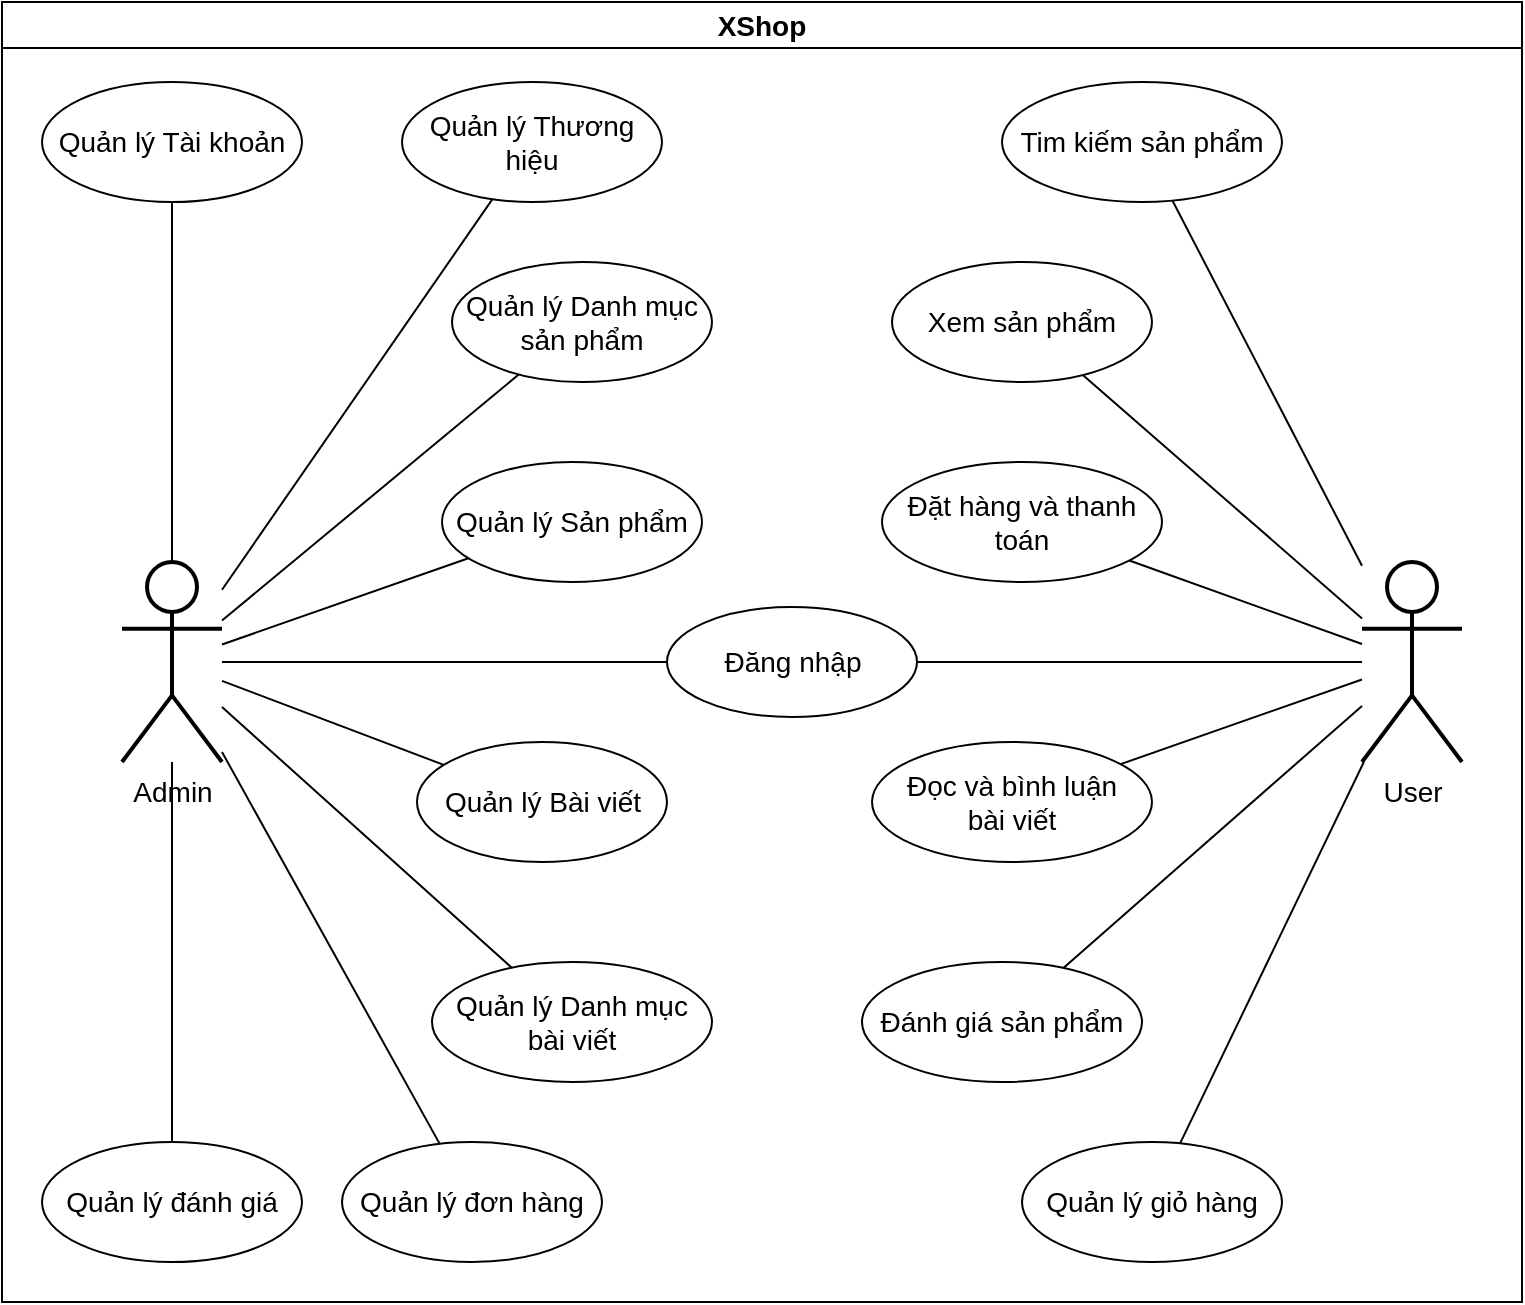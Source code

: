 <mxfile version="21.6.9" type="device" pages="10">
  <diagram name="Main Usecase" id="2YBvvXClWsGukQMizWep">
    <mxGraphModel dx="281" dy="569" grid="1" gridSize="10" guides="1" tooltips="1" connect="1" arrows="1" fold="1" page="1" pageScale="1" pageWidth="850" pageHeight="1100" math="0" shadow="0">
      <root>
        <mxCell id="0" />
        <mxCell id="1" parent="0" />
        <mxCell id="LKUg-CwAF9THXCwxpRiV-2" value="XShop" style="swimlane;whiteSpace=wrap;html=1;fontSize=14;" parent="1" vertex="1">
          <mxGeometry x="40" y="120" width="760" height="650" as="geometry" />
        </mxCell>
        <mxCell id="LKUg-CwAF9THXCwxpRiV-1" value="Admin" style="shape=umlActor;verticalLabelPosition=bottom;verticalAlign=top;html=1;outlineConnect=0;fillStyle=auto;strokeWidth=2;fontSize=14;" parent="LKUg-CwAF9THXCwxpRiV-2" vertex="1">
          <mxGeometry x="60" y="280" width="50" height="100" as="geometry" />
        </mxCell>
        <mxCell id="LKUg-CwAF9THXCwxpRiV-3" value="Quản lý Tài khoản" style="ellipse;whiteSpace=wrap;html=1;fontSize=14;" parent="LKUg-CwAF9THXCwxpRiV-2" vertex="1">
          <mxGeometry x="20" y="40" width="130" height="60" as="geometry" />
        </mxCell>
        <mxCell id="LKUg-CwAF9THXCwxpRiV-7" value="Quản lý Thương hiệu" style="ellipse;whiteSpace=wrap;html=1;fontSize=14;" parent="LKUg-CwAF9THXCwxpRiV-2" vertex="1">
          <mxGeometry x="200" y="40" width="130" height="60" as="geometry" />
        </mxCell>
        <mxCell id="LKUg-CwAF9THXCwxpRiV-8" value="Quản lý Danh mục sản phẩm" style="ellipse;whiteSpace=wrap;html=1;fontSize=14;" parent="LKUg-CwAF9THXCwxpRiV-2" vertex="1">
          <mxGeometry x="225" y="130" width="130" height="60" as="geometry" />
        </mxCell>
        <mxCell id="LKUg-CwAF9THXCwxpRiV-9" value="Quản lý Sản phẩm" style="ellipse;whiteSpace=wrap;html=1;fontSize=14;" parent="LKUg-CwAF9THXCwxpRiV-2" vertex="1">
          <mxGeometry x="220" y="230" width="130" height="60" as="geometry" />
        </mxCell>
        <mxCell id="LKUg-CwAF9THXCwxpRiV-11" value="Quản lý Bài viết" style="ellipse;whiteSpace=wrap;html=1;fontSize=14;" parent="LKUg-CwAF9THXCwxpRiV-2" vertex="1">
          <mxGeometry x="207.5" y="370" width="125" height="60" as="geometry" />
        </mxCell>
        <mxCell id="LKUg-CwAF9THXCwxpRiV-12" value="Quản lý Danh mục bài viết" style="ellipse;whiteSpace=wrap;html=1;fontSize=14;" parent="LKUg-CwAF9THXCwxpRiV-2" vertex="1">
          <mxGeometry x="215" y="480" width="140" height="60" as="geometry" />
        </mxCell>
        <mxCell id="LKUg-CwAF9THXCwxpRiV-13" value="Quản lý đơn hàng" style="ellipse;whiteSpace=wrap;html=1;fontSize=14;" parent="LKUg-CwAF9THXCwxpRiV-2" vertex="1">
          <mxGeometry x="170" y="570" width="130" height="60" as="geometry" />
        </mxCell>
        <mxCell id="LKUg-CwAF9THXCwxpRiV-14" value="Đăng nhập" style="ellipse;whiteSpace=wrap;html=1;fontSize=14;" parent="LKUg-CwAF9THXCwxpRiV-2" vertex="1">
          <mxGeometry x="332.5" y="302.5" width="125" height="55" as="geometry" />
        </mxCell>
        <mxCell id="LKUg-CwAF9THXCwxpRiV-15" value="Quản lý đánh giá" style="ellipse;whiteSpace=wrap;html=1;fontSize=14;" parent="LKUg-CwAF9THXCwxpRiV-2" vertex="1">
          <mxGeometry x="20" y="570" width="130" height="60" as="geometry" />
        </mxCell>
        <mxCell id="LKUg-CwAF9THXCwxpRiV-16" value="Tim kiếm sản phẩm" style="ellipse;whiteSpace=wrap;html=1;fontSize=14;" parent="LKUg-CwAF9THXCwxpRiV-2" vertex="1">
          <mxGeometry x="500" y="40" width="140" height="60" as="geometry" />
        </mxCell>
        <mxCell id="LKUg-CwAF9THXCwxpRiV-17" value="Xem sản phẩm" style="ellipse;whiteSpace=wrap;html=1;fontSize=14;" parent="LKUg-CwAF9THXCwxpRiV-2" vertex="1">
          <mxGeometry x="445" y="130" width="130" height="60" as="geometry" />
        </mxCell>
        <mxCell id="LKUg-CwAF9THXCwxpRiV-18" value="Quản lý giỏ hàng" style="ellipse;whiteSpace=wrap;html=1;fontSize=14;" parent="LKUg-CwAF9THXCwxpRiV-2" vertex="1">
          <mxGeometry x="510" y="570" width="130" height="60" as="geometry" />
        </mxCell>
        <mxCell id="LKUg-CwAF9THXCwxpRiV-19" value="Đặt hàng và thanh toán" style="ellipse;whiteSpace=wrap;html=1;fontSize=14;" parent="LKUg-CwAF9THXCwxpRiV-2" vertex="1">
          <mxGeometry x="440" y="230" width="140" height="60" as="geometry" />
        </mxCell>
        <mxCell id="LKUg-CwAF9THXCwxpRiV-20" value="Đọc và bình luận &lt;br&gt;bài viết" style="ellipse;whiteSpace=wrap;html=1;fontSize=14;" parent="LKUg-CwAF9THXCwxpRiV-2" vertex="1">
          <mxGeometry x="435" y="370" width="140" height="60" as="geometry" />
        </mxCell>
        <mxCell id="LKUg-CwAF9THXCwxpRiV-21" value="Đánh giá sản phẩm" style="ellipse;whiteSpace=wrap;html=1;fontSize=14;" parent="LKUg-CwAF9THXCwxpRiV-2" vertex="1">
          <mxGeometry x="430" y="480" width="140" height="60" as="geometry" />
        </mxCell>
        <mxCell id="LKUg-CwAF9THXCwxpRiV-22" value="User" style="shape=umlActor;verticalLabelPosition=bottom;verticalAlign=top;html=1;outlineConnect=0;fillStyle=auto;strokeWidth=2;fontSize=14;" parent="LKUg-CwAF9THXCwxpRiV-2" vertex="1">
          <mxGeometry x="680" y="280" width="50" height="100" as="geometry" />
        </mxCell>
        <mxCell id="LKUg-CwAF9THXCwxpRiV-23" value="" style="endArrow=none;html=1;rounded=0;" parent="LKUg-CwAF9THXCwxpRiV-2" source="LKUg-CwAF9THXCwxpRiV-1" target="LKUg-CwAF9THXCwxpRiV-9" edge="1">
          <mxGeometry width="50" height="50" relative="1" as="geometry">
            <mxPoint x="390" y="260" as="sourcePoint" />
            <mxPoint x="440" y="210" as="targetPoint" />
          </mxGeometry>
        </mxCell>
        <mxCell id="LKUg-CwAF9THXCwxpRiV-24" value="" style="endArrow=none;html=1;rounded=0;" parent="LKUg-CwAF9THXCwxpRiV-2" source="LKUg-CwAF9THXCwxpRiV-1" target="LKUg-CwAF9THXCwxpRiV-11" edge="1">
          <mxGeometry width="50" height="50" relative="1" as="geometry">
            <mxPoint x="390" y="260" as="sourcePoint" />
            <mxPoint x="440" y="210" as="targetPoint" />
          </mxGeometry>
        </mxCell>
        <mxCell id="LKUg-CwAF9THXCwxpRiV-25" value="" style="endArrow=none;html=1;rounded=0;" parent="LKUg-CwAF9THXCwxpRiV-2" source="LKUg-CwAF9THXCwxpRiV-1" target="LKUg-CwAF9THXCwxpRiV-3" edge="1">
          <mxGeometry width="50" height="50" relative="1" as="geometry">
            <mxPoint x="390" y="360" as="sourcePoint" />
            <mxPoint x="440" y="310" as="targetPoint" />
          </mxGeometry>
        </mxCell>
        <mxCell id="LKUg-CwAF9THXCwxpRiV-26" value="" style="endArrow=none;html=1;rounded=0;" parent="LKUg-CwAF9THXCwxpRiV-2" source="LKUg-CwAF9THXCwxpRiV-1" target="LKUg-CwAF9THXCwxpRiV-15" edge="1">
          <mxGeometry width="50" height="50" relative="1" as="geometry">
            <mxPoint x="390" y="360" as="sourcePoint" />
            <mxPoint x="440" y="310" as="targetPoint" />
          </mxGeometry>
        </mxCell>
        <mxCell id="LKUg-CwAF9THXCwxpRiV-27" value="" style="endArrow=none;html=1;rounded=0;" parent="LKUg-CwAF9THXCwxpRiV-2" source="LKUg-CwAF9THXCwxpRiV-1" target="LKUg-CwAF9THXCwxpRiV-7" edge="1">
          <mxGeometry width="50" height="50" relative="1" as="geometry">
            <mxPoint x="390" y="360" as="sourcePoint" />
            <mxPoint x="440" y="310" as="targetPoint" />
          </mxGeometry>
        </mxCell>
        <mxCell id="LKUg-CwAF9THXCwxpRiV-28" value="" style="endArrow=none;html=1;rounded=0;" parent="LKUg-CwAF9THXCwxpRiV-2" source="LKUg-CwAF9THXCwxpRiV-1" target="LKUg-CwAF9THXCwxpRiV-14" edge="1">
          <mxGeometry width="50" height="50" relative="1" as="geometry">
            <mxPoint x="390" y="360" as="sourcePoint" />
            <mxPoint x="440" y="310" as="targetPoint" />
          </mxGeometry>
        </mxCell>
        <mxCell id="LKUg-CwAF9THXCwxpRiV-29" value="" style="endArrow=none;html=1;rounded=0;" parent="LKUg-CwAF9THXCwxpRiV-2" source="LKUg-CwAF9THXCwxpRiV-1" target="LKUg-CwAF9THXCwxpRiV-12" edge="1">
          <mxGeometry width="50" height="50" relative="1" as="geometry">
            <mxPoint x="390" y="360" as="sourcePoint" />
            <mxPoint x="440" y="310" as="targetPoint" />
          </mxGeometry>
        </mxCell>
        <mxCell id="LKUg-CwAF9THXCwxpRiV-30" value="" style="endArrow=none;html=1;rounded=0;" parent="LKUg-CwAF9THXCwxpRiV-2" source="LKUg-CwAF9THXCwxpRiV-1" target="LKUg-CwAF9THXCwxpRiV-13" edge="1">
          <mxGeometry width="50" height="50" relative="1" as="geometry">
            <mxPoint x="390" y="460" as="sourcePoint" />
            <mxPoint x="440" y="410" as="targetPoint" />
          </mxGeometry>
        </mxCell>
        <mxCell id="LKUg-CwAF9THXCwxpRiV-31" value="" style="endArrow=none;html=1;rounded=0;" parent="LKUg-CwAF9THXCwxpRiV-2" source="LKUg-CwAF9THXCwxpRiV-1" target="LKUg-CwAF9THXCwxpRiV-8" edge="1">
          <mxGeometry width="50" height="50" relative="1" as="geometry">
            <mxPoint x="390" y="260" as="sourcePoint" />
            <mxPoint x="440" y="210" as="targetPoint" />
          </mxGeometry>
        </mxCell>
        <mxCell id="60SyrZOPl71NkkeP8Gow-1" value="" style="endArrow=none;html=1;rounded=0;" edge="1" parent="LKUg-CwAF9THXCwxpRiV-2" source="LKUg-CwAF9THXCwxpRiV-22" target="LKUg-CwAF9THXCwxpRiV-14">
          <mxGeometry width="50" height="50" relative="1" as="geometry">
            <mxPoint x="340" y="420" as="sourcePoint" />
            <mxPoint x="390" y="370" as="targetPoint" />
          </mxGeometry>
        </mxCell>
        <mxCell id="60SyrZOPl71NkkeP8Gow-2" value="" style="endArrow=none;html=1;rounded=0;" edge="1" parent="LKUg-CwAF9THXCwxpRiV-2" source="LKUg-CwAF9THXCwxpRiV-19" target="LKUg-CwAF9THXCwxpRiV-22">
          <mxGeometry width="50" height="50" relative="1" as="geometry">
            <mxPoint x="340" y="320" as="sourcePoint" />
            <mxPoint x="390" y="270" as="targetPoint" />
          </mxGeometry>
        </mxCell>
        <mxCell id="60SyrZOPl71NkkeP8Gow-3" value="" style="endArrow=none;html=1;rounded=0;" edge="1" parent="LKUg-CwAF9THXCwxpRiV-2" source="LKUg-CwAF9THXCwxpRiV-22" target="LKUg-CwAF9THXCwxpRiV-17">
          <mxGeometry width="50" height="50" relative="1" as="geometry">
            <mxPoint x="340" y="320" as="sourcePoint" />
            <mxPoint x="390" y="270" as="targetPoint" />
          </mxGeometry>
        </mxCell>
        <mxCell id="60SyrZOPl71NkkeP8Gow-4" value="" style="endArrow=none;html=1;rounded=0;" edge="1" parent="LKUg-CwAF9THXCwxpRiV-2" source="LKUg-CwAF9THXCwxpRiV-22" target="LKUg-CwAF9THXCwxpRiV-16">
          <mxGeometry width="50" height="50" relative="1" as="geometry">
            <mxPoint x="340" y="320" as="sourcePoint" />
            <mxPoint x="390" y="270" as="targetPoint" />
          </mxGeometry>
        </mxCell>
        <mxCell id="60SyrZOPl71NkkeP8Gow-5" value="" style="endArrow=none;html=1;rounded=0;" edge="1" parent="LKUg-CwAF9THXCwxpRiV-2" source="LKUg-CwAF9THXCwxpRiV-20" target="LKUg-CwAF9THXCwxpRiV-22">
          <mxGeometry width="50" height="50" relative="1" as="geometry">
            <mxPoint x="340" y="520" as="sourcePoint" />
            <mxPoint x="390" y="470" as="targetPoint" />
          </mxGeometry>
        </mxCell>
        <mxCell id="60SyrZOPl71NkkeP8Gow-6" value="" style="endArrow=none;html=1;rounded=0;" edge="1" parent="LKUg-CwAF9THXCwxpRiV-2" source="LKUg-CwAF9THXCwxpRiV-21" target="LKUg-CwAF9THXCwxpRiV-22">
          <mxGeometry width="50" height="50" relative="1" as="geometry">
            <mxPoint x="340" y="520" as="sourcePoint" />
            <mxPoint x="390" y="470" as="targetPoint" />
          </mxGeometry>
        </mxCell>
        <mxCell id="60SyrZOPl71NkkeP8Gow-7" value="" style="endArrow=none;html=1;rounded=0;" edge="1" parent="LKUg-CwAF9THXCwxpRiV-2" source="LKUg-CwAF9THXCwxpRiV-18" target="LKUg-CwAF9THXCwxpRiV-22">
          <mxGeometry width="50" height="50" relative="1" as="geometry">
            <mxPoint x="340" y="520" as="sourcePoint" />
            <mxPoint x="390" y="470" as="targetPoint" />
          </mxGeometry>
        </mxCell>
      </root>
    </mxGraphModel>
  </diagram>
  <diagram id="nEYmKblelderx2ReR26H" name="Management User Usecase">
    <mxGraphModel dx="281" dy="569" grid="1" gridSize="10" guides="1" tooltips="1" connect="1" arrows="1" fold="1" page="1" pageScale="1" pageWidth="827" pageHeight="1169" math="0" shadow="0">
      <root>
        <mxCell id="0" />
        <mxCell id="1" parent="0" />
        <mxCell id="to99MQRoralFukLyt5T5-18" value="XShop" style="swimlane;whiteSpace=wrap;html=1;" parent="1" vertex="1">
          <mxGeometry x="40" y="360" width="720" height="350" as="geometry" />
        </mxCell>
        <mxCell id="to99MQRoralFukLyt5T5-8" value="Xem danh sách" style="ellipse;whiteSpace=wrap;html=1;fontSize=14;" parent="to99MQRoralFukLyt5T5-18" vertex="1">
          <mxGeometry x="290" y="270" width="112" height="50" as="geometry" />
        </mxCell>
        <mxCell id="to99MQRoralFukLyt5T5-1" value="Admin" style="shape=umlActor;verticalLabelPosition=bottom;verticalAlign=top;html=1;outlineConnect=0;fillStyle=auto;strokeWidth=2;fontSize=14;" parent="to99MQRoralFukLyt5T5-18" vertex="1">
          <mxGeometry x="60" y="50" width="50" height="100" as="geometry" />
        </mxCell>
        <mxCell id="to99MQRoralFukLyt5T5-15" value="Đăng nhập" style="ellipse;whiteSpace=wrap;html=1;fontSize=14;" parent="to99MQRoralFukLyt5T5-18" vertex="1">
          <mxGeometry x="60" y="250" width="130" height="60" as="geometry" />
        </mxCell>
        <mxCell id="L96FNPIfutUVI-1PbMkO-1" value="Quản lý Tài khoản" style="ellipse;whiteSpace=wrap;html=1;fontSize=14;" parent="to99MQRoralFukLyt5T5-18" vertex="1">
          <mxGeometry x="281" y="160" width="130" height="60" as="geometry" />
        </mxCell>
        <mxCell id="to99MQRoralFukLyt5T5-2" value="" style="endArrow=none;html=1;rounded=0;fontSize=14;" parent="to99MQRoralFukLyt5T5-18" source="L96FNPIfutUVI-1PbMkO-1" target="to99MQRoralFukLyt5T5-1" edge="1">
          <mxGeometry width="50" height="50" relative="1" as="geometry">
            <mxPoint x="432" y="220" as="sourcePoint" />
            <mxPoint x="482" y="170" as="targetPoint" />
          </mxGeometry>
        </mxCell>
        <mxCell id="to99MQRoralFukLyt5T5-9" value="Extends" style="endArrow=block;endSize=6;endFill=1;html=1;rounded=0;dashed=1;fontSize=14;" parent="to99MQRoralFukLyt5T5-18" source="to99MQRoralFukLyt5T5-8" target="L96FNPIfutUVI-1PbMkO-1" edge="1">
          <mxGeometry width="160" relative="1" as="geometry">
            <mxPoint x="372" y="190" as="sourcePoint" />
            <mxPoint x="532" y="190" as="targetPoint" />
          </mxGeometry>
        </mxCell>
        <mxCell id="to99MQRoralFukLyt5T5-17" value="Include" style="endArrow=block;endSize=6;endFill=1;html=1;rounded=0;dashed=1;fontSize=14;" parent="to99MQRoralFukLyt5T5-18" source="L96FNPIfutUVI-1PbMkO-1" target="to99MQRoralFukLyt5T5-15" edge="1">
          <mxGeometry width="160" relative="1" as="geometry">
            <mxPoint x="292" y="240" as="sourcePoint" />
            <mxPoint x="309" y="170" as="targetPoint" />
          </mxGeometry>
        </mxCell>
        <mxCell id="to99MQRoralFukLyt5T5-3" value="Thêm" style="ellipse;whiteSpace=wrap;html=1;fontSize=14;" parent="to99MQRoralFukLyt5T5-18" vertex="1">
          <mxGeometry x="301" y="50" width="90" height="50" as="geometry" />
        </mxCell>
        <mxCell id="to99MQRoralFukLyt5T5-11" value="Extends" style="endArrow=block;endFill=1;html=1;rounded=0;dashed=1;fontSize=14;" parent="to99MQRoralFukLyt5T5-18" source="to99MQRoralFukLyt5T5-3" target="L96FNPIfutUVI-1PbMkO-1" edge="1">
          <mxGeometry width="160" relative="1" as="geometry">
            <mxPoint x="372" y="190" as="sourcePoint" />
            <mxPoint x="532" y="190" as="targetPoint" />
          </mxGeometry>
        </mxCell>
        <mxCell id="to99MQRoralFukLyt5T5-4" value="Sửa" style="ellipse;whiteSpace=wrap;html=1;fontSize=14;" parent="to99MQRoralFukLyt5T5-18" vertex="1">
          <mxGeometry x="510" y="50" width="90" height="50" as="geometry" />
        </mxCell>
        <mxCell id="to99MQRoralFukLyt5T5-12" value="Extends" style="endArrow=block;endSize=6;endFill=1;html=1;rounded=0;dashed=1;fontSize=14;" parent="to99MQRoralFukLyt5T5-18" source="to99MQRoralFukLyt5T5-4" target="L96FNPIfutUVI-1PbMkO-1" edge="1">
          <mxGeometry width="160" relative="1" as="geometry">
            <mxPoint x="372" y="190" as="sourcePoint" />
            <mxPoint x="532" y="190" as="targetPoint" />
          </mxGeometry>
        </mxCell>
        <mxCell id="to99MQRoralFukLyt5T5-5" value="Xóa" style="ellipse;whiteSpace=wrap;html=1;fontSize=14;" parent="to99MQRoralFukLyt5T5-18" vertex="1">
          <mxGeometry x="570" y="120" width="90" height="50" as="geometry" />
        </mxCell>
        <mxCell id="to99MQRoralFukLyt5T5-13" value="Extends" style="endArrow=block;endSize=6;endFill=1;html=1;rounded=0;dashed=1;fontSize=14;" parent="to99MQRoralFukLyt5T5-18" source="to99MQRoralFukLyt5T5-5" target="L96FNPIfutUVI-1PbMkO-1" edge="1">
          <mxGeometry width="160" relative="1" as="geometry">
            <mxPoint x="372" y="190" as="sourcePoint" />
            <mxPoint x="532" y="190" as="targetPoint" />
          </mxGeometry>
        </mxCell>
        <mxCell id="to99MQRoralFukLyt5T5-6" value="Tìm kiếm" style="ellipse;whiteSpace=wrap;html=1;fontSize=14;" parent="to99MQRoralFukLyt5T5-18" vertex="1">
          <mxGeometry x="570" y="200" width="90" height="50" as="geometry" />
        </mxCell>
        <mxCell id="to99MQRoralFukLyt5T5-14" value="Extends" style="endArrow=block;endSize=6;endFill=1;html=1;rounded=0;dashed=1;fontSize=14;" parent="to99MQRoralFukLyt5T5-18" source="to99MQRoralFukLyt5T5-6" target="L96FNPIfutUVI-1PbMkO-1" edge="1">
          <mxGeometry width="160" relative="1" as="geometry">
            <mxPoint x="372" y="190" as="sourcePoint" />
            <mxPoint x="532" y="190" as="targetPoint" />
          </mxGeometry>
        </mxCell>
        <mxCell id="to99MQRoralFukLyt5T5-7" value="Xem chi tiết" style="ellipse;whiteSpace=wrap;html=1;fontSize=14;" parent="to99MQRoralFukLyt5T5-18" vertex="1">
          <mxGeometry x="480" y="270" width="90" height="50" as="geometry" />
        </mxCell>
        <mxCell id="to99MQRoralFukLyt5T5-10" value="Extends" style="endArrow=block;endSize=6;endFill=1;html=1;rounded=0;dashed=1;fontSize=14;" parent="to99MQRoralFukLyt5T5-18" source="to99MQRoralFukLyt5T5-7" target="L96FNPIfutUVI-1PbMkO-1" edge="1">
          <mxGeometry width="160" relative="1" as="geometry">
            <mxPoint x="372" y="190" as="sourcePoint" />
            <mxPoint x="532" y="190" as="targetPoint" />
          </mxGeometry>
        </mxCell>
      </root>
    </mxGraphModel>
  </diagram>
  <diagram id="2ygqtZ6_wow51LM2rKPu" name="Management Brand Usecase">
    <mxGraphModel dx="281" dy="569" grid="1" gridSize="10" guides="1" tooltips="1" connect="1" arrows="1" fold="1" page="1" pageScale="1" pageWidth="827" pageHeight="1169" math="0" shadow="0">
      <root>
        <mxCell id="0" />
        <mxCell id="1" parent="0" />
        <mxCell id="WQ7qYgTp8YBPQG8cLtFG-1" value="XShop" style="swimlane;whiteSpace=wrap;html=1;" vertex="1" parent="1">
          <mxGeometry x="40" y="360" width="720" height="350" as="geometry" />
        </mxCell>
        <mxCell id="WQ7qYgTp8YBPQG8cLtFG-2" value="Xem danh sách" style="ellipse;whiteSpace=wrap;html=1;fontSize=14;" vertex="1" parent="WQ7qYgTp8YBPQG8cLtFG-1">
          <mxGeometry x="290" y="270" width="112" height="50" as="geometry" />
        </mxCell>
        <mxCell id="WQ7qYgTp8YBPQG8cLtFG-3" value="Admin" style="shape=umlActor;verticalLabelPosition=bottom;verticalAlign=top;html=1;outlineConnect=0;fillStyle=auto;strokeWidth=2;fontSize=14;" vertex="1" parent="WQ7qYgTp8YBPQG8cLtFG-1">
          <mxGeometry x="60" y="50" width="50" height="100" as="geometry" />
        </mxCell>
        <mxCell id="WQ7qYgTp8YBPQG8cLtFG-4" value="Đăng nhập" style="ellipse;whiteSpace=wrap;html=1;fontSize=14;" vertex="1" parent="WQ7qYgTp8YBPQG8cLtFG-1">
          <mxGeometry x="60" y="250" width="130" height="60" as="geometry" />
        </mxCell>
        <mxCell id="WQ7qYgTp8YBPQG8cLtFG-5" value="Quản lý Thương hiệu" style="ellipse;whiteSpace=wrap;html=1;fontSize=14;" vertex="1" parent="WQ7qYgTp8YBPQG8cLtFG-1">
          <mxGeometry x="281" y="160" width="130" height="60" as="geometry" />
        </mxCell>
        <mxCell id="WQ7qYgTp8YBPQG8cLtFG-6" value="" style="endArrow=none;html=1;rounded=0;fontSize=14;" edge="1" parent="WQ7qYgTp8YBPQG8cLtFG-1" source="WQ7qYgTp8YBPQG8cLtFG-5" target="WQ7qYgTp8YBPQG8cLtFG-3">
          <mxGeometry width="50" height="50" relative="1" as="geometry">
            <mxPoint x="432" y="220" as="sourcePoint" />
            <mxPoint x="482" y="170" as="targetPoint" />
          </mxGeometry>
        </mxCell>
        <mxCell id="WQ7qYgTp8YBPQG8cLtFG-7" value="Extends" style="endArrow=block;endSize=6;endFill=1;html=1;rounded=0;dashed=1;fontSize=14;" edge="1" parent="WQ7qYgTp8YBPQG8cLtFG-1" source="WQ7qYgTp8YBPQG8cLtFG-2" target="WQ7qYgTp8YBPQG8cLtFG-5">
          <mxGeometry width="160" relative="1" as="geometry">
            <mxPoint x="372" y="190" as="sourcePoint" />
            <mxPoint x="532" y="190" as="targetPoint" />
          </mxGeometry>
        </mxCell>
        <mxCell id="WQ7qYgTp8YBPQG8cLtFG-8" value="Include" style="endArrow=block;endSize=6;endFill=1;html=1;rounded=0;dashed=1;fontSize=14;" edge="1" parent="WQ7qYgTp8YBPQG8cLtFG-1" source="WQ7qYgTp8YBPQG8cLtFG-5" target="WQ7qYgTp8YBPQG8cLtFG-4">
          <mxGeometry width="160" relative="1" as="geometry">
            <mxPoint x="292" y="240" as="sourcePoint" />
            <mxPoint x="309" y="170" as="targetPoint" />
          </mxGeometry>
        </mxCell>
        <mxCell id="WQ7qYgTp8YBPQG8cLtFG-9" value="Thêm" style="ellipse;whiteSpace=wrap;html=1;fontSize=14;" vertex="1" parent="WQ7qYgTp8YBPQG8cLtFG-1">
          <mxGeometry x="301" y="50" width="90" height="50" as="geometry" />
        </mxCell>
        <mxCell id="WQ7qYgTp8YBPQG8cLtFG-10" value="Extends" style="endArrow=block;endFill=1;html=1;rounded=0;dashed=1;fontSize=14;" edge="1" parent="WQ7qYgTp8YBPQG8cLtFG-1" source="WQ7qYgTp8YBPQG8cLtFG-9" target="WQ7qYgTp8YBPQG8cLtFG-5">
          <mxGeometry width="160" relative="1" as="geometry">
            <mxPoint x="372" y="190" as="sourcePoint" />
            <mxPoint x="532" y="190" as="targetPoint" />
          </mxGeometry>
        </mxCell>
        <mxCell id="WQ7qYgTp8YBPQG8cLtFG-11" value="Sửa" style="ellipse;whiteSpace=wrap;html=1;fontSize=14;" vertex="1" parent="WQ7qYgTp8YBPQG8cLtFG-1">
          <mxGeometry x="510" y="50" width="90" height="50" as="geometry" />
        </mxCell>
        <mxCell id="WQ7qYgTp8YBPQG8cLtFG-12" value="Extends" style="endArrow=block;endSize=6;endFill=1;html=1;rounded=0;dashed=1;fontSize=14;" edge="1" parent="WQ7qYgTp8YBPQG8cLtFG-1" source="WQ7qYgTp8YBPQG8cLtFG-11" target="WQ7qYgTp8YBPQG8cLtFG-5">
          <mxGeometry width="160" relative="1" as="geometry">
            <mxPoint x="372" y="190" as="sourcePoint" />
            <mxPoint x="532" y="190" as="targetPoint" />
          </mxGeometry>
        </mxCell>
        <mxCell id="WQ7qYgTp8YBPQG8cLtFG-13" value="Xóa" style="ellipse;whiteSpace=wrap;html=1;fontSize=14;" vertex="1" parent="WQ7qYgTp8YBPQG8cLtFG-1">
          <mxGeometry x="570" y="120" width="90" height="50" as="geometry" />
        </mxCell>
        <mxCell id="WQ7qYgTp8YBPQG8cLtFG-14" value="Extends" style="endArrow=block;endSize=6;endFill=1;html=1;rounded=0;dashed=1;fontSize=14;" edge="1" parent="WQ7qYgTp8YBPQG8cLtFG-1" source="WQ7qYgTp8YBPQG8cLtFG-13" target="WQ7qYgTp8YBPQG8cLtFG-5">
          <mxGeometry width="160" relative="1" as="geometry">
            <mxPoint x="372" y="190" as="sourcePoint" />
            <mxPoint x="532" y="190" as="targetPoint" />
          </mxGeometry>
        </mxCell>
        <mxCell id="WQ7qYgTp8YBPQG8cLtFG-15" value="Tìm kiếm" style="ellipse;whiteSpace=wrap;html=1;fontSize=14;" vertex="1" parent="WQ7qYgTp8YBPQG8cLtFG-1">
          <mxGeometry x="570" y="200" width="90" height="50" as="geometry" />
        </mxCell>
        <mxCell id="WQ7qYgTp8YBPQG8cLtFG-16" value="Extends" style="endArrow=block;endSize=6;endFill=1;html=1;rounded=0;dashed=1;fontSize=14;" edge="1" parent="WQ7qYgTp8YBPQG8cLtFG-1" source="WQ7qYgTp8YBPQG8cLtFG-15" target="WQ7qYgTp8YBPQG8cLtFG-5">
          <mxGeometry width="160" relative="1" as="geometry">
            <mxPoint x="372" y="190" as="sourcePoint" />
            <mxPoint x="532" y="190" as="targetPoint" />
          </mxGeometry>
        </mxCell>
        <mxCell id="WQ7qYgTp8YBPQG8cLtFG-17" value="Xem chi tiết" style="ellipse;whiteSpace=wrap;html=1;fontSize=14;" vertex="1" parent="WQ7qYgTp8YBPQG8cLtFG-1">
          <mxGeometry x="480" y="270" width="90" height="50" as="geometry" />
        </mxCell>
        <mxCell id="WQ7qYgTp8YBPQG8cLtFG-18" value="Extends" style="endArrow=block;endSize=6;endFill=1;html=1;rounded=0;dashed=1;fontSize=14;" edge="1" parent="WQ7qYgTp8YBPQG8cLtFG-1" source="WQ7qYgTp8YBPQG8cLtFG-17" target="WQ7qYgTp8YBPQG8cLtFG-5">
          <mxGeometry width="160" relative="1" as="geometry">
            <mxPoint x="372" y="190" as="sourcePoint" />
            <mxPoint x="532" y="190" as="targetPoint" />
          </mxGeometry>
        </mxCell>
      </root>
    </mxGraphModel>
  </diagram>
  <diagram id="XV6AHEp1O63bNQvyggJf" name="Management Category ProductUsecase">
    <mxGraphModel dx="281" dy="569" grid="1" gridSize="10" guides="1" tooltips="1" connect="1" arrows="1" fold="1" page="1" pageScale="1" pageWidth="827" pageHeight="1169" math="0" shadow="0">
      <root>
        <mxCell id="0" />
        <mxCell id="1" parent="0" />
        <mxCell id="oWR2l-wEpyf3LvEhkAAf-1" value="XShop" style="swimlane;whiteSpace=wrap;html=1;" vertex="1" parent="1">
          <mxGeometry x="40" y="360" width="720" height="350" as="geometry" />
        </mxCell>
        <mxCell id="oWR2l-wEpyf3LvEhkAAf-2" value="Xem danh sách" style="ellipse;whiteSpace=wrap;html=1;fontSize=14;" vertex="1" parent="oWR2l-wEpyf3LvEhkAAf-1">
          <mxGeometry x="290" y="270" width="112" height="50" as="geometry" />
        </mxCell>
        <mxCell id="oWR2l-wEpyf3LvEhkAAf-3" value="Admin" style="shape=umlActor;verticalLabelPosition=bottom;verticalAlign=top;html=1;outlineConnect=0;fillStyle=auto;strokeWidth=2;fontSize=14;" vertex="1" parent="oWR2l-wEpyf3LvEhkAAf-1">
          <mxGeometry x="60" y="50" width="50" height="100" as="geometry" />
        </mxCell>
        <mxCell id="oWR2l-wEpyf3LvEhkAAf-4" value="Đăng nhập" style="ellipse;whiteSpace=wrap;html=1;fontSize=14;" vertex="1" parent="oWR2l-wEpyf3LvEhkAAf-1">
          <mxGeometry x="60" y="250" width="130" height="60" as="geometry" />
        </mxCell>
        <mxCell id="oWR2l-wEpyf3LvEhkAAf-5" value="Quản lý Danh mục sản phẩm" style="ellipse;whiteSpace=wrap;html=1;fontSize=14;" vertex="1" parent="oWR2l-wEpyf3LvEhkAAf-1">
          <mxGeometry x="281" y="160" width="130" height="60" as="geometry" />
        </mxCell>
        <mxCell id="oWR2l-wEpyf3LvEhkAAf-6" value="" style="endArrow=none;html=1;rounded=0;fontSize=14;" edge="1" parent="oWR2l-wEpyf3LvEhkAAf-1" source="oWR2l-wEpyf3LvEhkAAf-5" target="oWR2l-wEpyf3LvEhkAAf-3">
          <mxGeometry width="50" height="50" relative="1" as="geometry">
            <mxPoint x="432" y="220" as="sourcePoint" />
            <mxPoint x="482" y="170" as="targetPoint" />
          </mxGeometry>
        </mxCell>
        <mxCell id="oWR2l-wEpyf3LvEhkAAf-7" value="Extends" style="endArrow=block;endSize=6;endFill=1;html=1;rounded=0;dashed=1;fontSize=14;" edge="1" parent="oWR2l-wEpyf3LvEhkAAf-1" source="oWR2l-wEpyf3LvEhkAAf-2" target="oWR2l-wEpyf3LvEhkAAf-5">
          <mxGeometry width="160" relative="1" as="geometry">
            <mxPoint x="372" y="190" as="sourcePoint" />
            <mxPoint x="532" y="190" as="targetPoint" />
          </mxGeometry>
        </mxCell>
        <mxCell id="oWR2l-wEpyf3LvEhkAAf-8" value="Include" style="endArrow=block;endSize=6;endFill=1;html=1;rounded=0;dashed=1;fontSize=14;" edge="1" parent="oWR2l-wEpyf3LvEhkAAf-1" source="oWR2l-wEpyf3LvEhkAAf-5" target="oWR2l-wEpyf3LvEhkAAf-4">
          <mxGeometry width="160" relative="1" as="geometry">
            <mxPoint x="292" y="240" as="sourcePoint" />
            <mxPoint x="309" y="170" as="targetPoint" />
          </mxGeometry>
        </mxCell>
        <mxCell id="oWR2l-wEpyf3LvEhkAAf-9" value="Thêm" style="ellipse;whiteSpace=wrap;html=1;fontSize=14;" vertex="1" parent="oWR2l-wEpyf3LvEhkAAf-1">
          <mxGeometry x="301" y="50" width="90" height="50" as="geometry" />
        </mxCell>
        <mxCell id="oWR2l-wEpyf3LvEhkAAf-10" value="Extends" style="endArrow=block;endFill=1;html=1;rounded=0;dashed=1;fontSize=14;" edge="1" parent="oWR2l-wEpyf3LvEhkAAf-1" source="oWR2l-wEpyf3LvEhkAAf-9" target="oWR2l-wEpyf3LvEhkAAf-5">
          <mxGeometry width="160" relative="1" as="geometry">
            <mxPoint x="372" y="190" as="sourcePoint" />
            <mxPoint x="532" y="190" as="targetPoint" />
          </mxGeometry>
        </mxCell>
        <mxCell id="oWR2l-wEpyf3LvEhkAAf-11" value="Sửa" style="ellipse;whiteSpace=wrap;html=1;fontSize=14;" vertex="1" parent="oWR2l-wEpyf3LvEhkAAf-1">
          <mxGeometry x="510" y="50" width="90" height="50" as="geometry" />
        </mxCell>
        <mxCell id="oWR2l-wEpyf3LvEhkAAf-12" value="Extends" style="endArrow=block;endSize=6;endFill=1;html=1;rounded=0;dashed=1;fontSize=14;" edge="1" parent="oWR2l-wEpyf3LvEhkAAf-1" source="oWR2l-wEpyf3LvEhkAAf-11" target="oWR2l-wEpyf3LvEhkAAf-5">
          <mxGeometry width="160" relative="1" as="geometry">
            <mxPoint x="372" y="190" as="sourcePoint" />
            <mxPoint x="532" y="190" as="targetPoint" />
          </mxGeometry>
        </mxCell>
        <mxCell id="oWR2l-wEpyf3LvEhkAAf-13" value="Xóa" style="ellipse;whiteSpace=wrap;html=1;fontSize=14;" vertex="1" parent="oWR2l-wEpyf3LvEhkAAf-1">
          <mxGeometry x="570" y="120" width="90" height="50" as="geometry" />
        </mxCell>
        <mxCell id="oWR2l-wEpyf3LvEhkAAf-14" value="Extends" style="endArrow=block;endSize=6;endFill=1;html=1;rounded=0;dashed=1;fontSize=14;" edge="1" parent="oWR2l-wEpyf3LvEhkAAf-1" source="oWR2l-wEpyf3LvEhkAAf-13" target="oWR2l-wEpyf3LvEhkAAf-5">
          <mxGeometry width="160" relative="1" as="geometry">
            <mxPoint x="372" y="190" as="sourcePoint" />
            <mxPoint x="532" y="190" as="targetPoint" />
          </mxGeometry>
        </mxCell>
        <mxCell id="oWR2l-wEpyf3LvEhkAAf-15" value="Tìm kiếm" style="ellipse;whiteSpace=wrap;html=1;fontSize=14;" vertex="1" parent="oWR2l-wEpyf3LvEhkAAf-1">
          <mxGeometry x="570" y="200" width="90" height="50" as="geometry" />
        </mxCell>
        <mxCell id="oWR2l-wEpyf3LvEhkAAf-16" value="Extends" style="endArrow=block;endSize=6;endFill=1;html=1;rounded=0;dashed=1;fontSize=14;" edge="1" parent="oWR2l-wEpyf3LvEhkAAf-1" source="oWR2l-wEpyf3LvEhkAAf-15" target="oWR2l-wEpyf3LvEhkAAf-5">
          <mxGeometry width="160" relative="1" as="geometry">
            <mxPoint x="372" y="190" as="sourcePoint" />
            <mxPoint x="532" y="190" as="targetPoint" />
          </mxGeometry>
        </mxCell>
        <mxCell id="oWR2l-wEpyf3LvEhkAAf-17" value="Xem chi tiết" style="ellipse;whiteSpace=wrap;html=1;fontSize=14;" vertex="1" parent="oWR2l-wEpyf3LvEhkAAf-1">
          <mxGeometry x="480" y="270" width="90" height="50" as="geometry" />
        </mxCell>
        <mxCell id="oWR2l-wEpyf3LvEhkAAf-18" value="Extends" style="endArrow=block;endSize=6;endFill=1;html=1;rounded=0;dashed=1;fontSize=14;" edge="1" parent="oWR2l-wEpyf3LvEhkAAf-1" source="oWR2l-wEpyf3LvEhkAAf-17" target="oWR2l-wEpyf3LvEhkAAf-5">
          <mxGeometry width="160" relative="1" as="geometry">
            <mxPoint x="372" y="190" as="sourcePoint" />
            <mxPoint x="532" y="190" as="targetPoint" />
          </mxGeometry>
        </mxCell>
      </root>
    </mxGraphModel>
  </diagram>
  <diagram id="JInpkztGSTz2mqblCV1H" name="Management Product Usecase">
    <mxGraphModel dx="281" dy="569" grid="1" gridSize="10" guides="1" tooltips="1" connect="1" arrows="1" fold="1" page="1" pageScale="1" pageWidth="827" pageHeight="1169" math="0" shadow="0">
      <root>
        <mxCell id="0" />
        <mxCell id="1" parent="0" />
        <mxCell id="IG25ThfHcrgXMko2GyLX-1" value="XShop" style="swimlane;whiteSpace=wrap;html=1;" vertex="1" parent="1">
          <mxGeometry x="40" y="360" width="720" height="350" as="geometry" />
        </mxCell>
        <mxCell id="IG25ThfHcrgXMko2GyLX-2" value="Xem danh sách" style="ellipse;whiteSpace=wrap;html=1;fontSize=14;" vertex="1" parent="IG25ThfHcrgXMko2GyLX-1">
          <mxGeometry x="290" y="270" width="112" height="50" as="geometry" />
        </mxCell>
        <mxCell id="IG25ThfHcrgXMko2GyLX-3" value="Admin" style="shape=umlActor;verticalLabelPosition=bottom;verticalAlign=top;html=1;outlineConnect=0;fillStyle=auto;strokeWidth=2;fontSize=14;" vertex="1" parent="IG25ThfHcrgXMko2GyLX-1">
          <mxGeometry x="60" y="50" width="50" height="100" as="geometry" />
        </mxCell>
        <mxCell id="IG25ThfHcrgXMko2GyLX-4" value="Đăng nhập" style="ellipse;whiteSpace=wrap;html=1;fontSize=14;" vertex="1" parent="IG25ThfHcrgXMko2GyLX-1">
          <mxGeometry x="60" y="250" width="130" height="60" as="geometry" />
        </mxCell>
        <mxCell id="IG25ThfHcrgXMko2GyLX-5" value="Quản lý Sản phẩm" style="ellipse;whiteSpace=wrap;html=1;fontSize=14;" vertex="1" parent="IG25ThfHcrgXMko2GyLX-1">
          <mxGeometry x="281" y="160" width="130" height="60" as="geometry" />
        </mxCell>
        <mxCell id="IG25ThfHcrgXMko2GyLX-6" value="" style="endArrow=none;html=1;rounded=0;fontSize=14;" edge="1" parent="IG25ThfHcrgXMko2GyLX-1" source="IG25ThfHcrgXMko2GyLX-5" target="IG25ThfHcrgXMko2GyLX-3">
          <mxGeometry width="50" height="50" relative="1" as="geometry">
            <mxPoint x="432" y="220" as="sourcePoint" />
            <mxPoint x="482" y="170" as="targetPoint" />
          </mxGeometry>
        </mxCell>
        <mxCell id="IG25ThfHcrgXMko2GyLX-7" value="Extends" style="endArrow=block;endSize=6;endFill=1;html=1;rounded=0;dashed=1;fontSize=14;" edge="1" parent="IG25ThfHcrgXMko2GyLX-1" source="IG25ThfHcrgXMko2GyLX-2" target="IG25ThfHcrgXMko2GyLX-5">
          <mxGeometry width="160" relative="1" as="geometry">
            <mxPoint x="372" y="190" as="sourcePoint" />
            <mxPoint x="532" y="190" as="targetPoint" />
          </mxGeometry>
        </mxCell>
        <mxCell id="IG25ThfHcrgXMko2GyLX-8" value="Include" style="endArrow=block;endSize=6;endFill=1;html=1;rounded=0;dashed=1;fontSize=14;" edge="1" parent="IG25ThfHcrgXMko2GyLX-1" source="IG25ThfHcrgXMko2GyLX-5" target="IG25ThfHcrgXMko2GyLX-4">
          <mxGeometry width="160" relative="1" as="geometry">
            <mxPoint x="292" y="240" as="sourcePoint" />
            <mxPoint x="309" y="170" as="targetPoint" />
          </mxGeometry>
        </mxCell>
        <mxCell id="IG25ThfHcrgXMko2GyLX-9" value="Thêm" style="ellipse;whiteSpace=wrap;html=1;fontSize=14;" vertex="1" parent="IG25ThfHcrgXMko2GyLX-1">
          <mxGeometry x="301" y="50" width="90" height="50" as="geometry" />
        </mxCell>
        <mxCell id="IG25ThfHcrgXMko2GyLX-10" value="Extends" style="endArrow=block;endFill=1;html=1;rounded=0;dashed=1;fontSize=14;" edge="1" parent="IG25ThfHcrgXMko2GyLX-1" source="IG25ThfHcrgXMko2GyLX-9" target="IG25ThfHcrgXMko2GyLX-5">
          <mxGeometry width="160" relative="1" as="geometry">
            <mxPoint x="372" y="190" as="sourcePoint" />
            <mxPoint x="532" y="190" as="targetPoint" />
          </mxGeometry>
        </mxCell>
        <mxCell id="IG25ThfHcrgXMko2GyLX-11" value="Sửa" style="ellipse;whiteSpace=wrap;html=1;fontSize=14;" vertex="1" parent="IG25ThfHcrgXMko2GyLX-1">
          <mxGeometry x="510" y="50" width="90" height="50" as="geometry" />
        </mxCell>
        <mxCell id="IG25ThfHcrgXMko2GyLX-12" value="Extends" style="endArrow=block;endSize=6;endFill=1;html=1;rounded=0;dashed=1;fontSize=14;" edge="1" parent="IG25ThfHcrgXMko2GyLX-1" source="IG25ThfHcrgXMko2GyLX-11" target="IG25ThfHcrgXMko2GyLX-5">
          <mxGeometry width="160" relative="1" as="geometry">
            <mxPoint x="372" y="190" as="sourcePoint" />
            <mxPoint x="532" y="190" as="targetPoint" />
          </mxGeometry>
        </mxCell>
        <mxCell id="IG25ThfHcrgXMko2GyLX-13" value="Xóa" style="ellipse;whiteSpace=wrap;html=1;fontSize=14;" vertex="1" parent="IG25ThfHcrgXMko2GyLX-1">
          <mxGeometry x="570" y="120" width="90" height="50" as="geometry" />
        </mxCell>
        <mxCell id="IG25ThfHcrgXMko2GyLX-14" value="Extends" style="endArrow=block;endSize=6;endFill=1;html=1;rounded=0;dashed=1;fontSize=14;" edge="1" parent="IG25ThfHcrgXMko2GyLX-1" source="IG25ThfHcrgXMko2GyLX-13" target="IG25ThfHcrgXMko2GyLX-5">
          <mxGeometry width="160" relative="1" as="geometry">
            <mxPoint x="372" y="190" as="sourcePoint" />
            <mxPoint x="532" y="190" as="targetPoint" />
          </mxGeometry>
        </mxCell>
        <mxCell id="IG25ThfHcrgXMko2GyLX-15" value="Tìm kiếm" style="ellipse;whiteSpace=wrap;html=1;fontSize=14;" vertex="1" parent="IG25ThfHcrgXMko2GyLX-1">
          <mxGeometry x="570" y="200" width="90" height="50" as="geometry" />
        </mxCell>
        <mxCell id="IG25ThfHcrgXMko2GyLX-16" value="Extends" style="endArrow=block;endSize=6;endFill=1;html=1;rounded=0;dashed=1;fontSize=14;" edge="1" parent="IG25ThfHcrgXMko2GyLX-1" source="IG25ThfHcrgXMko2GyLX-15" target="IG25ThfHcrgXMko2GyLX-5">
          <mxGeometry width="160" relative="1" as="geometry">
            <mxPoint x="372" y="190" as="sourcePoint" />
            <mxPoint x="532" y="190" as="targetPoint" />
          </mxGeometry>
        </mxCell>
        <mxCell id="IG25ThfHcrgXMko2GyLX-17" value="Xem chi tiết" style="ellipse;whiteSpace=wrap;html=1;fontSize=14;" vertex="1" parent="IG25ThfHcrgXMko2GyLX-1">
          <mxGeometry x="480" y="270" width="90" height="50" as="geometry" />
        </mxCell>
        <mxCell id="IG25ThfHcrgXMko2GyLX-18" value="Extends" style="endArrow=block;endSize=6;endFill=1;html=1;rounded=0;dashed=1;fontSize=14;" edge="1" parent="IG25ThfHcrgXMko2GyLX-1" source="IG25ThfHcrgXMko2GyLX-17" target="IG25ThfHcrgXMko2GyLX-5">
          <mxGeometry width="160" relative="1" as="geometry">
            <mxPoint x="372" y="190" as="sourcePoint" />
            <mxPoint x="532" y="190" as="targetPoint" />
          </mxGeometry>
        </mxCell>
      </root>
    </mxGraphModel>
  </diagram>
  <diagram id="cZYCp9qjc4j3gb3FgR3C" name="Management Blog Category Usecase">
    <mxGraphModel dx="1050" dy="581" grid="1" gridSize="10" guides="1" tooltips="1" connect="1" arrows="1" fold="1" page="1" pageScale="1" pageWidth="827" pageHeight="1169" math="0" shadow="0">
      <root>
        <mxCell id="0" />
        <mxCell id="1" parent="0" />
        <mxCell id="N4oPB7TZI3ePgnfriasr-1" value="XShop" style="swimlane;whiteSpace=wrap;html=1;" vertex="1" parent="1">
          <mxGeometry x="40" y="360" width="720" height="350" as="geometry" />
        </mxCell>
        <mxCell id="N4oPB7TZI3ePgnfriasr-2" value="Xem danh sách" style="ellipse;whiteSpace=wrap;html=1;fontSize=14;" vertex="1" parent="N4oPB7TZI3ePgnfriasr-1">
          <mxGeometry x="290" y="270" width="112" height="50" as="geometry" />
        </mxCell>
        <mxCell id="N4oPB7TZI3ePgnfriasr-3" value="Admin" style="shape=umlActor;verticalLabelPosition=bottom;verticalAlign=top;html=1;outlineConnect=0;fillStyle=auto;strokeWidth=2;fontSize=14;" vertex="1" parent="N4oPB7TZI3ePgnfriasr-1">
          <mxGeometry x="60" y="50" width="50" height="100" as="geometry" />
        </mxCell>
        <mxCell id="N4oPB7TZI3ePgnfriasr-4" value="Đăng nhập" style="ellipse;whiteSpace=wrap;html=1;fontSize=14;" vertex="1" parent="N4oPB7TZI3ePgnfriasr-1">
          <mxGeometry x="60" y="250" width="130" height="60" as="geometry" />
        </mxCell>
        <mxCell id="N4oPB7TZI3ePgnfriasr-5" value="Quản lý Danh mục bài viết" style="ellipse;whiteSpace=wrap;html=1;fontSize=14;" vertex="1" parent="N4oPB7TZI3ePgnfriasr-1">
          <mxGeometry x="281" y="160" width="130" height="60" as="geometry" />
        </mxCell>
        <mxCell id="N4oPB7TZI3ePgnfriasr-6" value="" style="endArrow=none;html=1;rounded=0;fontSize=14;" edge="1" parent="N4oPB7TZI3ePgnfriasr-1" source="N4oPB7TZI3ePgnfriasr-5" target="N4oPB7TZI3ePgnfriasr-3">
          <mxGeometry width="50" height="50" relative="1" as="geometry">
            <mxPoint x="432" y="220" as="sourcePoint" />
            <mxPoint x="482" y="170" as="targetPoint" />
          </mxGeometry>
        </mxCell>
        <mxCell id="N4oPB7TZI3ePgnfriasr-7" value="Extends" style="endArrow=block;endSize=6;endFill=1;html=1;rounded=0;dashed=1;fontSize=14;" edge="1" parent="N4oPB7TZI3ePgnfriasr-1" source="N4oPB7TZI3ePgnfriasr-2" target="N4oPB7TZI3ePgnfriasr-5">
          <mxGeometry width="160" relative="1" as="geometry">
            <mxPoint x="372" y="190" as="sourcePoint" />
            <mxPoint x="532" y="190" as="targetPoint" />
          </mxGeometry>
        </mxCell>
        <mxCell id="N4oPB7TZI3ePgnfriasr-8" value="Include" style="endArrow=block;endSize=6;endFill=1;html=1;rounded=0;dashed=1;fontSize=14;" edge="1" parent="N4oPB7TZI3ePgnfriasr-1" source="N4oPB7TZI3ePgnfriasr-5" target="N4oPB7TZI3ePgnfriasr-4">
          <mxGeometry width="160" relative="1" as="geometry">
            <mxPoint x="292" y="240" as="sourcePoint" />
            <mxPoint x="309" y="170" as="targetPoint" />
          </mxGeometry>
        </mxCell>
        <mxCell id="N4oPB7TZI3ePgnfriasr-9" value="Thêm" style="ellipse;whiteSpace=wrap;html=1;fontSize=14;" vertex="1" parent="N4oPB7TZI3ePgnfriasr-1">
          <mxGeometry x="301" y="50" width="90" height="50" as="geometry" />
        </mxCell>
        <mxCell id="N4oPB7TZI3ePgnfriasr-10" value="Extends" style="endArrow=block;endFill=1;html=1;rounded=0;dashed=1;fontSize=14;" edge="1" parent="N4oPB7TZI3ePgnfriasr-1" source="N4oPB7TZI3ePgnfriasr-9" target="N4oPB7TZI3ePgnfriasr-5">
          <mxGeometry width="160" relative="1" as="geometry">
            <mxPoint x="372" y="190" as="sourcePoint" />
            <mxPoint x="532" y="190" as="targetPoint" />
          </mxGeometry>
        </mxCell>
        <mxCell id="N4oPB7TZI3ePgnfriasr-11" value="Sửa" style="ellipse;whiteSpace=wrap;html=1;fontSize=14;" vertex="1" parent="N4oPB7TZI3ePgnfriasr-1">
          <mxGeometry x="510" y="50" width="90" height="50" as="geometry" />
        </mxCell>
        <mxCell id="N4oPB7TZI3ePgnfriasr-12" value="Extends" style="endArrow=block;endSize=6;endFill=1;html=1;rounded=0;dashed=1;fontSize=14;" edge="1" parent="N4oPB7TZI3ePgnfriasr-1" source="N4oPB7TZI3ePgnfriasr-11" target="N4oPB7TZI3ePgnfriasr-5">
          <mxGeometry width="160" relative="1" as="geometry">
            <mxPoint x="372" y="190" as="sourcePoint" />
            <mxPoint x="532" y="190" as="targetPoint" />
          </mxGeometry>
        </mxCell>
        <mxCell id="N4oPB7TZI3ePgnfriasr-13" value="Xóa" style="ellipse;whiteSpace=wrap;html=1;fontSize=14;" vertex="1" parent="N4oPB7TZI3ePgnfriasr-1">
          <mxGeometry x="570" y="120" width="90" height="50" as="geometry" />
        </mxCell>
        <mxCell id="N4oPB7TZI3ePgnfriasr-14" value="Extends" style="endArrow=block;endSize=6;endFill=1;html=1;rounded=0;dashed=1;fontSize=14;" edge="1" parent="N4oPB7TZI3ePgnfriasr-1" source="N4oPB7TZI3ePgnfriasr-13" target="N4oPB7TZI3ePgnfriasr-5">
          <mxGeometry width="160" relative="1" as="geometry">
            <mxPoint x="372" y="190" as="sourcePoint" />
            <mxPoint x="532" y="190" as="targetPoint" />
          </mxGeometry>
        </mxCell>
        <mxCell id="N4oPB7TZI3ePgnfriasr-15" value="Tìm kiếm" style="ellipse;whiteSpace=wrap;html=1;fontSize=14;" vertex="1" parent="N4oPB7TZI3ePgnfriasr-1">
          <mxGeometry x="570" y="200" width="90" height="50" as="geometry" />
        </mxCell>
        <mxCell id="N4oPB7TZI3ePgnfriasr-16" value="Extends" style="endArrow=block;endSize=6;endFill=1;html=1;rounded=0;dashed=1;fontSize=14;" edge="1" parent="N4oPB7TZI3ePgnfriasr-1" source="N4oPB7TZI3ePgnfriasr-15" target="N4oPB7TZI3ePgnfriasr-5">
          <mxGeometry width="160" relative="1" as="geometry">
            <mxPoint x="372" y="190" as="sourcePoint" />
            <mxPoint x="532" y="190" as="targetPoint" />
          </mxGeometry>
        </mxCell>
        <mxCell id="N4oPB7TZI3ePgnfriasr-17" value="Xem chi tiết" style="ellipse;whiteSpace=wrap;html=1;fontSize=14;" vertex="1" parent="N4oPB7TZI3ePgnfriasr-1">
          <mxGeometry x="480" y="270" width="90" height="50" as="geometry" />
        </mxCell>
        <mxCell id="N4oPB7TZI3ePgnfriasr-18" value="Extends" style="endArrow=block;endSize=6;endFill=1;html=1;rounded=0;dashed=1;fontSize=14;" edge="1" parent="N4oPB7TZI3ePgnfriasr-1" source="N4oPB7TZI3ePgnfriasr-17" target="N4oPB7TZI3ePgnfriasr-5">
          <mxGeometry width="160" relative="1" as="geometry">
            <mxPoint x="372" y="190" as="sourcePoint" />
            <mxPoint x="532" y="190" as="targetPoint" />
          </mxGeometry>
        </mxCell>
      </root>
    </mxGraphModel>
  </diagram>
  <diagram id="N4sQxFSAdtX-kvTzDemx" name="Management Blog Usecase">
    <mxGraphModel dx="1050" dy="581" grid="1" gridSize="10" guides="1" tooltips="1" connect="1" arrows="1" fold="1" page="1" pageScale="1" pageWidth="827" pageHeight="1169" math="0" shadow="0">
      <root>
        <mxCell id="0" />
        <mxCell id="1" parent="0" />
        <mxCell id="PFVDpReOLAmNFsOgZtih-1" value="XShop" style="swimlane;whiteSpace=wrap;html=1;" vertex="1" parent="1">
          <mxGeometry x="40" y="360" width="720" height="350" as="geometry" />
        </mxCell>
        <mxCell id="PFVDpReOLAmNFsOgZtih-2" value="Xem danh sách" style="ellipse;whiteSpace=wrap;html=1;fontSize=14;" vertex="1" parent="PFVDpReOLAmNFsOgZtih-1">
          <mxGeometry x="290" y="270" width="112" height="50" as="geometry" />
        </mxCell>
        <mxCell id="PFVDpReOLAmNFsOgZtih-3" value="Admin" style="shape=umlActor;verticalLabelPosition=bottom;verticalAlign=top;html=1;outlineConnect=0;fillStyle=auto;strokeWidth=2;fontSize=14;" vertex="1" parent="PFVDpReOLAmNFsOgZtih-1">
          <mxGeometry x="60" y="50" width="50" height="100" as="geometry" />
        </mxCell>
        <mxCell id="PFVDpReOLAmNFsOgZtih-4" value="Đăng nhập" style="ellipse;whiteSpace=wrap;html=1;fontSize=14;" vertex="1" parent="PFVDpReOLAmNFsOgZtih-1">
          <mxGeometry x="60" y="250" width="130" height="60" as="geometry" />
        </mxCell>
        <mxCell id="PFVDpReOLAmNFsOgZtih-5" value="Quản lý Bài viết" style="ellipse;whiteSpace=wrap;html=1;fontSize=14;" vertex="1" parent="PFVDpReOLAmNFsOgZtih-1">
          <mxGeometry x="281" y="160" width="130" height="60" as="geometry" />
        </mxCell>
        <mxCell id="PFVDpReOLAmNFsOgZtih-6" value="" style="endArrow=none;html=1;rounded=0;fontSize=14;" edge="1" parent="PFVDpReOLAmNFsOgZtih-1" source="PFVDpReOLAmNFsOgZtih-5" target="PFVDpReOLAmNFsOgZtih-3">
          <mxGeometry width="50" height="50" relative="1" as="geometry">
            <mxPoint x="432" y="220" as="sourcePoint" />
            <mxPoint x="482" y="170" as="targetPoint" />
          </mxGeometry>
        </mxCell>
        <mxCell id="PFVDpReOLAmNFsOgZtih-7" value="Extends" style="endArrow=block;endSize=6;endFill=1;html=1;rounded=0;dashed=1;fontSize=14;" edge="1" parent="PFVDpReOLAmNFsOgZtih-1" source="PFVDpReOLAmNFsOgZtih-2" target="PFVDpReOLAmNFsOgZtih-5">
          <mxGeometry width="160" relative="1" as="geometry">
            <mxPoint x="372" y="190" as="sourcePoint" />
            <mxPoint x="532" y="190" as="targetPoint" />
          </mxGeometry>
        </mxCell>
        <mxCell id="PFVDpReOLAmNFsOgZtih-8" value="Include" style="endArrow=block;endSize=6;endFill=1;html=1;rounded=0;dashed=1;fontSize=14;" edge="1" parent="PFVDpReOLAmNFsOgZtih-1" source="PFVDpReOLAmNFsOgZtih-5" target="PFVDpReOLAmNFsOgZtih-4">
          <mxGeometry width="160" relative="1" as="geometry">
            <mxPoint x="292" y="240" as="sourcePoint" />
            <mxPoint x="309" y="170" as="targetPoint" />
          </mxGeometry>
        </mxCell>
        <mxCell id="PFVDpReOLAmNFsOgZtih-9" value="Thêm" style="ellipse;whiteSpace=wrap;html=1;fontSize=14;" vertex="1" parent="PFVDpReOLAmNFsOgZtih-1">
          <mxGeometry x="301" y="50" width="90" height="50" as="geometry" />
        </mxCell>
        <mxCell id="PFVDpReOLAmNFsOgZtih-10" value="Extends" style="endArrow=block;endFill=1;html=1;rounded=0;dashed=1;fontSize=14;" edge="1" parent="PFVDpReOLAmNFsOgZtih-1" source="PFVDpReOLAmNFsOgZtih-9" target="PFVDpReOLAmNFsOgZtih-5">
          <mxGeometry width="160" relative="1" as="geometry">
            <mxPoint x="372" y="190" as="sourcePoint" />
            <mxPoint x="532" y="190" as="targetPoint" />
          </mxGeometry>
        </mxCell>
        <mxCell id="PFVDpReOLAmNFsOgZtih-11" value="Sửa" style="ellipse;whiteSpace=wrap;html=1;fontSize=14;" vertex="1" parent="PFVDpReOLAmNFsOgZtih-1">
          <mxGeometry x="510" y="50" width="90" height="50" as="geometry" />
        </mxCell>
        <mxCell id="PFVDpReOLAmNFsOgZtih-12" value="Extends" style="endArrow=block;endSize=6;endFill=1;html=1;rounded=0;dashed=1;fontSize=14;" edge="1" parent="PFVDpReOLAmNFsOgZtih-1" source="PFVDpReOLAmNFsOgZtih-11" target="PFVDpReOLAmNFsOgZtih-5">
          <mxGeometry width="160" relative="1" as="geometry">
            <mxPoint x="372" y="190" as="sourcePoint" />
            <mxPoint x="532" y="190" as="targetPoint" />
          </mxGeometry>
        </mxCell>
        <mxCell id="PFVDpReOLAmNFsOgZtih-13" value="Xóa" style="ellipse;whiteSpace=wrap;html=1;fontSize=14;" vertex="1" parent="PFVDpReOLAmNFsOgZtih-1">
          <mxGeometry x="570" y="120" width="90" height="50" as="geometry" />
        </mxCell>
        <mxCell id="PFVDpReOLAmNFsOgZtih-14" value="Extends" style="endArrow=block;endSize=6;endFill=1;html=1;rounded=0;dashed=1;fontSize=14;" edge="1" parent="PFVDpReOLAmNFsOgZtih-1" source="PFVDpReOLAmNFsOgZtih-13" target="PFVDpReOLAmNFsOgZtih-5">
          <mxGeometry width="160" relative="1" as="geometry">
            <mxPoint x="372" y="190" as="sourcePoint" />
            <mxPoint x="532" y="190" as="targetPoint" />
          </mxGeometry>
        </mxCell>
        <mxCell id="PFVDpReOLAmNFsOgZtih-15" value="Tìm kiếm" style="ellipse;whiteSpace=wrap;html=1;fontSize=14;" vertex="1" parent="PFVDpReOLAmNFsOgZtih-1">
          <mxGeometry x="570" y="200" width="90" height="50" as="geometry" />
        </mxCell>
        <mxCell id="PFVDpReOLAmNFsOgZtih-16" value="Extends" style="endArrow=block;endSize=6;endFill=1;html=1;rounded=0;dashed=1;fontSize=14;" edge="1" parent="PFVDpReOLAmNFsOgZtih-1" source="PFVDpReOLAmNFsOgZtih-15" target="PFVDpReOLAmNFsOgZtih-5">
          <mxGeometry width="160" relative="1" as="geometry">
            <mxPoint x="372" y="190" as="sourcePoint" />
            <mxPoint x="532" y="190" as="targetPoint" />
          </mxGeometry>
        </mxCell>
        <mxCell id="PFVDpReOLAmNFsOgZtih-17" value="Xem chi tiết" style="ellipse;whiteSpace=wrap;html=1;fontSize=14;" vertex="1" parent="PFVDpReOLAmNFsOgZtih-1">
          <mxGeometry x="480" y="270" width="90" height="50" as="geometry" />
        </mxCell>
        <mxCell id="PFVDpReOLAmNFsOgZtih-18" value="Extends" style="endArrow=block;endSize=6;endFill=1;html=1;rounded=0;dashed=1;fontSize=14;" edge="1" parent="PFVDpReOLAmNFsOgZtih-1" source="PFVDpReOLAmNFsOgZtih-17" target="PFVDpReOLAmNFsOgZtih-5">
          <mxGeometry width="160" relative="1" as="geometry">
            <mxPoint x="372" y="190" as="sourcePoint" />
            <mxPoint x="532" y="190" as="targetPoint" />
          </mxGeometry>
        </mxCell>
      </root>
    </mxGraphModel>
  </diagram>
  <diagram id="8u-z-b6B0aDxL3BFoY92" name="Management Order Usecase">
    <mxGraphModel dx="1050" dy="581" grid="1" gridSize="10" guides="1" tooltips="1" connect="1" arrows="1" fold="1" page="1" pageScale="1" pageWidth="827" pageHeight="1169" math="0" shadow="0">
      <root>
        <mxCell id="0" />
        <mxCell id="1" parent="0" />
        <mxCell id="7AjE3snt-RdUtuQpPOzT-1" value="XShop" style="swimlane;whiteSpace=wrap;html=1;" vertex="1" parent="1">
          <mxGeometry x="40" y="360" width="720" height="350" as="geometry" />
        </mxCell>
        <mxCell id="7AjE3snt-RdUtuQpPOzT-2" value="Xem danh sách" style="ellipse;whiteSpace=wrap;html=1;fontSize=14;" vertex="1" parent="7AjE3snt-RdUtuQpPOzT-1">
          <mxGeometry x="290" y="270" width="112" height="50" as="geometry" />
        </mxCell>
        <mxCell id="7AjE3snt-RdUtuQpPOzT-3" value="Admin" style="shape=umlActor;verticalLabelPosition=bottom;verticalAlign=top;html=1;outlineConnect=0;fillStyle=auto;strokeWidth=2;fontSize=14;" vertex="1" parent="7AjE3snt-RdUtuQpPOzT-1">
          <mxGeometry x="60" y="50" width="50" height="100" as="geometry" />
        </mxCell>
        <mxCell id="7AjE3snt-RdUtuQpPOzT-4" value="Đăng nhập" style="ellipse;whiteSpace=wrap;html=1;fontSize=14;" vertex="1" parent="7AjE3snt-RdUtuQpPOzT-1">
          <mxGeometry x="60" y="250" width="130" height="60" as="geometry" />
        </mxCell>
        <mxCell id="7AjE3snt-RdUtuQpPOzT-5" value="Quản lý Đơn hàng" style="ellipse;whiteSpace=wrap;html=1;fontSize=14;" vertex="1" parent="7AjE3snt-RdUtuQpPOzT-1">
          <mxGeometry x="281" y="160" width="130" height="60" as="geometry" />
        </mxCell>
        <mxCell id="7AjE3snt-RdUtuQpPOzT-6" value="" style="endArrow=none;html=1;rounded=0;fontSize=14;" edge="1" parent="7AjE3snt-RdUtuQpPOzT-1" source="7AjE3snt-RdUtuQpPOzT-5" target="7AjE3snt-RdUtuQpPOzT-3">
          <mxGeometry width="50" height="50" relative="1" as="geometry">
            <mxPoint x="432" y="220" as="sourcePoint" />
            <mxPoint x="482" y="170" as="targetPoint" />
          </mxGeometry>
        </mxCell>
        <mxCell id="7AjE3snt-RdUtuQpPOzT-7" value="Extends" style="endArrow=block;endSize=6;endFill=1;html=1;rounded=0;dashed=1;fontSize=14;" edge="1" parent="7AjE3snt-RdUtuQpPOzT-1" source="7AjE3snt-RdUtuQpPOzT-2" target="7AjE3snt-RdUtuQpPOzT-5">
          <mxGeometry width="160" relative="1" as="geometry">
            <mxPoint x="372" y="190" as="sourcePoint" />
            <mxPoint x="532" y="190" as="targetPoint" />
          </mxGeometry>
        </mxCell>
        <mxCell id="7AjE3snt-RdUtuQpPOzT-8" value="Include" style="endArrow=block;endSize=6;endFill=1;html=1;rounded=0;dashed=1;fontSize=14;" edge="1" parent="7AjE3snt-RdUtuQpPOzT-1" source="7AjE3snt-RdUtuQpPOzT-5" target="7AjE3snt-RdUtuQpPOzT-4">
          <mxGeometry width="160" relative="1" as="geometry">
            <mxPoint x="292" y="240" as="sourcePoint" />
            <mxPoint x="309" y="170" as="targetPoint" />
          </mxGeometry>
        </mxCell>
        <mxCell id="7AjE3snt-RdUtuQpPOzT-9" value="Thêm" style="ellipse;whiteSpace=wrap;html=1;fontSize=14;" vertex="1" parent="7AjE3snt-RdUtuQpPOzT-1">
          <mxGeometry x="301" y="50" width="90" height="50" as="geometry" />
        </mxCell>
        <mxCell id="7AjE3snt-RdUtuQpPOzT-10" value="Extends" style="endArrow=block;endFill=1;html=1;rounded=0;dashed=1;fontSize=14;" edge="1" parent="7AjE3snt-RdUtuQpPOzT-1" source="7AjE3snt-RdUtuQpPOzT-9" target="7AjE3snt-RdUtuQpPOzT-5">
          <mxGeometry width="160" relative="1" as="geometry">
            <mxPoint x="372" y="190" as="sourcePoint" />
            <mxPoint x="532" y="190" as="targetPoint" />
          </mxGeometry>
        </mxCell>
        <mxCell id="7AjE3snt-RdUtuQpPOzT-11" value="Sửa" style="ellipse;whiteSpace=wrap;html=1;fontSize=14;" vertex="1" parent="7AjE3snt-RdUtuQpPOzT-1">
          <mxGeometry x="510" y="50" width="90" height="50" as="geometry" />
        </mxCell>
        <mxCell id="7AjE3snt-RdUtuQpPOzT-12" value="Extends" style="endArrow=block;endSize=6;endFill=1;html=1;rounded=0;dashed=1;fontSize=14;" edge="1" parent="7AjE3snt-RdUtuQpPOzT-1" source="7AjE3snt-RdUtuQpPOzT-11" target="7AjE3snt-RdUtuQpPOzT-5">
          <mxGeometry width="160" relative="1" as="geometry">
            <mxPoint x="372" y="190" as="sourcePoint" />
            <mxPoint x="532" y="190" as="targetPoint" />
          </mxGeometry>
        </mxCell>
        <mxCell id="7AjE3snt-RdUtuQpPOzT-13" value="Xóa" style="ellipse;whiteSpace=wrap;html=1;fontSize=14;" vertex="1" parent="7AjE3snt-RdUtuQpPOzT-1">
          <mxGeometry x="570" y="120" width="90" height="50" as="geometry" />
        </mxCell>
        <mxCell id="7AjE3snt-RdUtuQpPOzT-14" value="Extends" style="endArrow=block;endSize=6;endFill=1;html=1;rounded=0;dashed=1;fontSize=14;" edge="1" parent="7AjE3snt-RdUtuQpPOzT-1" source="7AjE3snt-RdUtuQpPOzT-13" target="7AjE3snt-RdUtuQpPOzT-5">
          <mxGeometry width="160" relative="1" as="geometry">
            <mxPoint x="372" y="190" as="sourcePoint" />
            <mxPoint x="532" y="190" as="targetPoint" />
          </mxGeometry>
        </mxCell>
        <mxCell id="7AjE3snt-RdUtuQpPOzT-15" value="Tìm kiếm" style="ellipse;whiteSpace=wrap;html=1;fontSize=14;" vertex="1" parent="7AjE3snt-RdUtuQpPOzT-1">
          <mxGeometry x="570" y="200" width="90" height="50" as="geometry" />
        </mxCell>
        <mxCell id="7AjE3snt-RdUtuQpPOzT-16" value="Extends" style="endArrow=block;endSize=6;endFill=1;html=1;rounded=0;dashed=1;fontSize=14;" edge="1" parent="7AjE3snt-RdUtuQpPOzT-1" source="7AjE3snt-RdUtuQpPOzT-15" target="7AjE3snt-RdUtuQpPOzT-5">
          <mxGeometry width="160" relative="1" as="geometry">
            <mxPoint x="372" y="190" as="sourcePoint" />
            <mxPoint x="532" y="190" as="targetPoint" />
          </mxGeometry>
        </mxCell>
        <mxCell id="7AjE3snt-RdUtuQpPOzT-17" value="Xem chi tiết" style="ellipse;whiteSpace=wrap;html=1;fontSize=14;" vertex="1" parent="7AjE3snt-RdUtuQpPOzT-1">
          <mxGeometry x="480" y="270" width="90" height="50" as="geometry" />
        </mxCell>
        <mxCell id="7AjE3snt-RdUtuQpPOzT-18" value="Extends" style="endArrow=block;endSize=6;endFill=1;html=1;rounded=0;dashed=1;fontSize=14;" edge="1" parent="7AjE3snt-RdUtuQpPOzT-1" source="7AjE3snt-RdUtuQpPOzT-17" target="7AjE3snt-RdUtuQpPOzT-5">
          <mxGeometry width="160" relative="1" as="geometry">
            <mxPoint x="372" y="190" as="sourcePoint" />
            <mxPoint x="532" y="190" as="targetPoint" />
          </mxGeometry>
        </mxCell>
      </root>
    </mxGraphModel>
  </diagram>
  <diagram id="Q7lPGnUJ5XCcoluYsXEd" name="Management Reviews Usecase">
    <mxGraphModel dx="1050" dy="581" grid="1" gridSize="10" guides="1" tooltips="1" connect="1" arrows="1" fold="1" page="1" pageScale="1" pageWidth="827" pageHeight="1169" math="0" shadow="0">
      <root>
        <mxCell id="0" />
        <mxCell id="1" parent="0" />
        <mxCell id="9d2Sy2XeHxvlpLM-j8tb-1" value="XShop" style="swimlane;whiteSpace=wrap;html=1;" vertex="1" parent="1">
          <mxGeometry x="40" y="360" width="720" height="350" as="geometry" />
        </mxCell>
        <mxCell id="9d2Sy2XeHxvlpLM-j8tb-2" value="Xem danh sách" style="ellipse;whiteSpace=wrap;html=1;fontSize=14;" vertex="1" parent="9d2Sy2XeHxvlpLM-j8tb-1">
          <mxGeometry x="290" y="280" width="112" height="50" as="geometry" />
        </mxCell>
        <mxCell id="9d2Sy2XeHxvlpLM-j8tb-3" value="Admin" style="shape=umlActor;verticalLabelPosition=bottom;verticalAlign=top;html=1;outlineConnect=0;fillStyle=auto;strokeWidth=2;fontSize=14;" vertex="1" parent="9d2Sy2XeHxvlpLM-j8tb-1">
          <mxGeometry x="60" y="50" width="50" height="100" as="geometry" />
        </mxCell>
        <mxCell id="9d2Sy2XeHxvlpLM-j8tb-4" value="Đăng nhập" style="ellipse;whiteSpace=wrap;html=1;fontSize=14;" vertex="1" parent="9d2Sy2XeHxvlpLM-j8tb-1">
          <mxGeometry x="60" y="250" width="130" height="60" as="geometry" />
        </mxCell>
        <mxCell id="9d2Sy2XeHxvlpLM-j8tb-5" value="Quản lý Đánh giá" style="ellipse;whiteSpace=wrap;html=1;fontSize=14;" vertex="1" parent="9d2Sy2XeHxvlpLM-j8tb-1">
          <mxGeometry x="281" y="160" width="130" height="60" as="geometry" />
        </mxCell>
        <mxCell id="9d2Sy2XeHxvlpLM-j8tb-6" value="" style="endArrow=none;html=1;rounded=0;fontSize=14;" edge="1" parent="9d2Sy2XeHxvlpLM-j8tb-1" source="9d2Sy2XeHxvlpLM-j8tb-5" target="9d2Sy2XeHxvlpLM-j8tb-3">
          <mxGeometry width="50" height="50" relative="1" as="geometry">
            <mxPoint x="432" y="220" as="sourcePoint" />
            <mxPoint x="482" y="170" as="targetPoint" />
          </mxGeometry>
        </mxCell>
        <mxCell id="9d2Sy2XeHxvlpLM-j8tb-7" value="Extends" style="endArrow=block;endSize=6;endFill=1;html=1;rounded=0;dashed=1;fontSize=14;" edge="1" parent="9d2Sy2XeHxvlpLM-j8tb-1" source="9d2Sy2XeHxvlpLM-j8tb-2" target="9d2Sy2XeHxvlpLM-j8tb-5">
          <mxGeometry width="160" relative="1" as="geometry">
            <mxPoint x="372" y="190" as="sourcePoint" />
            <mxPoint x="532" y="190" as="targetPoint" />
          </mxGeometry>
        </mxCell>
        <mxCell id="9d2Sy2XeHxvlpLM-j8tb-8" value="Include" style="endArrow=block;endSize=6;endFill=1;html=1;rounded=0;dashed=1;fontSize=14;" edge="1" parent="9d2Sy2XeHxvlpLM-j8tb-1" source="9d2Sy2XeHxvlpLM-j8tb-5" target="9d2Sy2XeHxvlpLM-j8tb-4">
          <mxGeometry width="160" relative="1" as="geometry">
            <mxPoint x="292" y="240" as="sourcePoint" />
            <mxPoint x="309" y="170" as="targetPoint" />
          </mxGeometry>
        </mxCell>
        <mxCell id="9d2Sy2XeHxvlpLM-j8tb-9" value="Thêm" style="ellipse;whiteSpace=wrap;html=1;fontSize=14;" vertex="1" parent="9d2Sy2XeHxvlpLM-j8tb-1">
          <mxGeometry x="301" y="50" width="90" height="50" as="geometry" />
        </mxCell>
        <mxCell id="9d2Sy2XeHxvlpLM-j8tb-10" value="Extends" style="endArrow=block;endFill=1;html=1;rounded=0;dashed=1;fontSize=14;" edge="1" parent="9d2Sy2XeHxvlpLM-j8tb-1" source="9d2Sy2XeHxvlpLM-j8tb-9" target="9d2Sy2XeHxvlpLM-j8tb-5">
          <mxGeometry width="160" relative="1" as="geometry">
            <mxPoint x="372" y="190" as="sourcePoint" />
            <mxPoint x="532" y="190" as="targetPoint" />
          </mxGeometry>
        </mxCell>
        <mxCell id="9d2Sy2XeHxvlpLM-j8tb-11" value="Sửa" style="ellipse;whiteSpace=wrap;html=1;fontSize=14;" vertex="1" parent="9d2Sy2XeHxvlpLM-j8tb-1">
          <mxGeometry x="510" y="50" width="90" height="50" as="geometry" />
        </mxCell>
        <mxCell id="9d2Sy2XeHxvlpLM-j8tb-12" value="Extends" style="endArrow=block;endSize=6;endFill=1;html=1;rounded=0;dashed=1;fontSize=14;" edge="1" parent="9d2Sy2XeHxvlpLM-j8tb-1" source="9d2Sy2XeHxvlpLM-j8tb-11" target="9d2Sy2XeHxvlpLM-j8tb-5">
          <mxGeometry width="160" relative="1" as="geometry">
            <mxPoint x="372" y="190" as="sourcePoint" />
            <mxPoint x="532" y="190" as="targetPoint" />
          </mxGeometry>
        </mxCell>
        <mxCell id="9d2Sy2XeHxvlpLM-j8tb-15" value="Tìm kiếm" style="ellipse;whiteSpace=wrap;html=1;fontSize=14;" vertex="1" parent="9d2Sy2XeHxvlpLM-j8tb-1">
          <mxGeometry x="550" y="160" width="90" height="50" as="geometry" />
        </mxCell>
        <mxCell id="9d2Sy2XeHxvlpLM-j8tb-16" value="Extends" style="endArrow=block;endSize=6;endFill=1;html=1;rounded=0;dashed=1;fontSize=14;" edge="1" parent="9d2Sy2XeHxvlpLM-j8tb-1" source="9d2Sy2XeHxvlpLM-j8tb-15" target="9d2Sy2XeHxvlpLM-j8tb-5">
          <mxGeometry width="160" relative="1" as="geometry">
            <mxPoint x="372" y="190" as="sourcePoint" />
            <mxPoint x="532" y="190" as="targetPoint" />
          </mxGeometry>
        </mxCell>
        <mxCell id="9d2Sy2XeHxvlpLM-j8tb-17" value="Xem chi tiết" style="ellipse;whiteSpace=wrap;html=1;fontSize=14;" vertex="1" parent="9d2Sy2XeHxvlpLM-j8tb-1">
          <mxGeometry x="510" y="270" width="90" height="50" as="geometry" />
        </mxCell>
        <mxCell id="9d2Sy2XeHxvlpLM-j8tb-18" value="Extends" style="endArrow=block;endSize=6;endFill=1;html=1;rounded=0;dashed=1;fontSize=14;" edge="1" parent="9d2Sy2XeHxvlpLM-j8tb-1" source="9d2Sy2XeHxvlpLM-j8tb-17" target="9d2Sy2XeHxvlpLM-j8tb-5">
          <mxGeometry width="160" relative="1" as="geometry">
            <mxPoint x="372" y="190" as="sourcePoint" />
            <mxPoint x="532" y="190" as="targetPoint" />
          </mxGeometry>
        </mxCell>
      </root>
    </mxGraphModel>
  </diagram>
  <diagram id="I8aDh_0y50SgUf43MyHG" name="User Usecase">
    <mxGraphModel dx="1050" dy="581" grid="1" gridSize="10" guides="1" tooltips="1" connect="1" arrows="1" fold="1" page="1" pageScale="1" pageWidth="827" pageHeight="1169" math="0" shadow="0">
      <root>
        <mxCell id="0" />
        <mxCell id="1" parent="0" />
        <mxCell id="_EOLxhdG2iQV4iMaMFe8-1" value="XShop" style="swimlane;whiteSpace=wrap;html=1;fontSize=14;" parent="1" vertex="1">
          <mxGeometry x="40" y="180" width="720" height="580" as="geometry" />
        </mxCell>
        <mxCell id="_EOLxhdG2iQV4iMaMFe8-10" value="Đăng nhập" style="ellipse;whiteSpace=wrap;html=1;fontSize=14;" parent="_EOLxhdG2iQV4iMaMFe8-1" vertex="1">
          <mxGeometry x="310" y="225" width="140" height="57.5" as="geometry" />
        </mxCell>
        <mxCell id="_EOLxhdG2iQV4iMaMFe8-12" value="Tim kiếm sản phẩm" style="ellipse;whiteSpace=wrap;html=1;fontSize=14;" parent="_EOLxhdG2iQV4iMaMFe8-1" vertex="1">
          <mxGeometry x="115" y="60" width="140" height="60" as="geometry" />
        </mxCell>
        <mxCell id="_EOLxhdG2iQV4iMaMFe8-13" value="Xem sản phẩm" style="ellipse;whiteSpace=wrap;html=1;fontSize=14;" parent="_EOLxhdG2iQV4iMaMFe8-1" vertex="1">
          <mxGeometry x="305" y="60" width="130" height="60" as="geometry" />
        </mxCell>
        <mxCell id="_EOLxhdG2iQV4iMaMFe8-14" value="Quản lý giỏ hàng" style="ellipse;whiteSpace=wrap;html=1;fontSize=14;" parent="_EOLxhdG2iQV4iMaMFe8-1" vertex="1">
          <mxGeometry x="310" y="365" width="130" height="60" as="geometry" />
        </mxCell>
        <mxCell id="_EOLxhdG2iQV4iMaMFe8-15" value="Đặt hàng và thanh toán" style="ellipse;whiteSpace=wrap;html=1;fontSize=14;" parent="_EOLxhdG2iQV4iMaMFe8-1" vertex="1">
          <mxGeometry x="435" y="120" width="140" height="60" as="geometry" />
        </mxCell>
        <mxCell id="_EOLxhdG2iQV4iMaMFe8-16" value="Đọc và bình luận&lt;br&gt;bài viết" style="ellipse;whiteSpace=wrap;html=1;fontSize=14;" parent="_EOLxhdG2iQV4iMaMFe8-1" vertex="1">
          <mxGeometry x="125" y="395" width="140" height="60" as="geometry" />
        </mxCell>
        <mxCell id="_EOLxhdG2iQV4iMaMFe8-17" value="Đánh giá sản phẩm" style="ellipse;whiteSpace=wrap;html=1;fontSize=14;" parent="_EOLxhdG2iQV4iMaMFe8-1" vertex="1">
          <mxGeometry x="435" y="295" width="140" height="60" as="geometry" />
        </mxCell>
        <mxCell id="_EOLxhdG2iQV4iMaMFe8-18" value="User" style="shape=umlActor;verticalLabelPosition=bottom;verticalAlign=top;html=1;outlineConnect=0;fillStyle=auto;strokeWidth=2;fontSize=14;" parent="_EOLxhdG2iQV4iMaMFe8-1" vertex="1">
          <mxGeometry x="75" y="203.75" width="50" height="100" as="geometry" />
        </mxCell>
        <mxCell id="_EOLxhdG2iQV4iMaMFe8-28" value="" style="endArrow=none;html=1;rounded=0;" parent="_EOLxhdG2iQV4iMaMFe8-1" source="_EOLxhdG2iQV4iMaMFe8-10" target="_EOLxhdG2iQV4iMaMFe8-18" edge="1">
          <mxGeometry width="50" height="50" relative="1" as="geometry">
            <mxPoint x="425" y="310" as="sourcePoint" />
            <mxPoint x="475" y="260" as="targetPoint" />
          </mxGeometry>
        </mxCell>
        <mxCell id="_EOLxhdG2iQV4iMaMFe8-29" value="" style="endArrow=none;html=1;rounded=0;" parent="_EOLxhdG2iQV4iMaMFe8-1" source="_EOLxhdG2iQV4iMaMFe8-18" target="_EOLxhdG2iQV4iMaMFe8-15" edge="1">
          <mxGeometry width="50" height="50" relative="1" as="geometry">
            <mxPoint x="425" y="310" as="sourcePoint" />
            <mxPoint x="475" y="260" as="targetPoint" />
          </mxGeometry>
        </mxCell>
        <mxCell id="_EOLxhdG2iQV4iMaMFe8-30" value="" style="endArrow=none;html=1;rounded=0;" parent="_EOLxhdG2iQV4iMaMFe8-1" source="_EOLxhdG2iQV4iMaMFe8-16" target="_EOLxhdG2iQV4iMaMFe8-18" edge="1">
          <mxGeometry width="50" height="50" relative="1" as="geometry">
            <mxPoint x="425" y="310" as="sourcePoint" />
            <mxPoint x="475" y="260" as="targetPoint" />
          </mxGeometry>
        </mxCell>
        <mxCell id="_EOLxhdG2iQV4iMaMFe8-31" value="" style="endArrow=none;html=1;rounded=0;" parent="_EOLxhdG2iQV4iMaMFe8-1" source="_EOLxhdG2iQV4iMaMFe8-12" target="_EOLxhdG2iQV4iMaMFe8-18" edge="1">
          <mxGeometry width="50" height="50" relative="1" as="geometry">
            <mxPoint x="425" y="310" as="sourcePoint" />
            <mxPoint x="475" y="260" as="targetPoint" />
          </mxGeometry>
        </mxCell>
        <mxCell id="_EOLxhdG2iQV4iMaMFe8-33" value="" style="endArrow=none;html=1;rounded=0;" parent="_EOLxhdG2iQV4iMaMFe8-1" source="_EOLxhdG2iQV4iMaMFe8-14" target="_EOLxhdG2iQV4iMaMFe8-18" edge="1">
          <mxGeometry width="50" height="50" relative="1" as="geometry">
            <mxPoint x="425" y="410" as="sourcePoint" />
            <mxPoint x="475" y="360" as="targetPoint" />
          </mxGeometry>
        </mxCell>
        <mxCell id="_EOLxhdG2iQV4iMaMFe8-34" value="" style="endArrow=none;html=1;rounded=0;" parent="_EOLxhdG2iQV4iMaMFe8-1" source="_EOLxhdG2iQV4iMaMFe8-13" target="_EOLxhdG2iQV4iMaMFe8-18" edge="1">
          <mxGeometry width="50" height="50" relative="1" as="geometry">
            <mxPoint x="425" y="310" as="sourcePoint" />
            <mxPoint x="475" y="260" as="targetPoint" />
          </mxGeometry>
        </mxCell>
        <mxCell id="imcs0VaLp-mSWBDx8Z_f-2" value="Include" style="endArrow=block;endSize=6;endFill=1;html=1;rounded=0;dashed=1;fontSize=14;" parent="_EOLxhdG2iQV4iMaMFe8-1" source="_EOLxhdG2iQV4iMaMFe8-15" target="_EOLxhdG2iQV4iMaMFe8-10" edge="1">
          <mxGeometry x="-0.505" width="160" relative="1" as="geometry">
            <mxPoint x="402" y="450" as="sourcePoint" />
            <mxPoint x="413" y="329" as="targetPoint" />
            <mxPoint as="offset" />
          </mxGeometry>
        </mxCell>
        <mxCell id="imcs0VaLp-mSWBDx8Z_f-5" value="Extends" style="endArrow=block;endSize=6;endFill=1;html=1;rounded=0;dashed=1;fontSize=14;" parent="_EOLxhdG2iQV4iMaMFe8-1" source="_EOLxhdG2iQV4iMaMFe8-17" target="_EOLxhdG2iQV4iMaMFe8-15" edge="1">
          <mxGeometry x="-0.505" width="160" relative="1" as="geometry">
            <mxPoint x="499" y="208" as="sourcePoint" />
            <mxPoint x="545" y="250" as="targetPoint" />
            <mxPoint as="offset" />
          </mxGeometry>
        </mxCell>
        <mxCell id="Ox-Ea6C0EP18PIU1OXK_-1" value="Cập nhật số lượng sản phẩm" style="ellipse;whiteSpace=wrap;html=1;fontSize=14;" parent="_EOLxhdG2iQV4iMaMFe8-1" vertex="1">
          <mxGeometry x="505" y="485" width="140" height="60" as="geometry" />
        </mxCell>
        <mxCell id="Ox-Ea6C0EP18PIU1OXK_-2" value="Xóa sản phẩm" style="ellipse;whiteSpace=wrap;html=1;fontSize=14;" parent="_EOLxhdG2iQV4iMaMFe8-1" vertex="1">
          <mxGeometry x="330" y="495" width="90" height="50" as="geometry" />
        </mxCell>
        <mxCell id="Ox-Ea6C0EP18PIU1OXK_-4" value="Thêm sản phẩm" style="ellipse;whiteSpace=wrap;html=1;fontSize=14;" parent="_EOLxhdG2iQV4iMaMFe8-1" vertex="1">
          <mxGeometry x="545" y="385" width="90" height="50" as="geometry" />
        </mxCell>
        <mxCell id="Ox-Ea6C0EP18PIU1OXK_-5" value="Extends" style="endArrow=block;endSize=6;endFill=1;html=1;rounded=0;dashed=1;fontSize=14;" parent="_EOLxhdG2iQV4iMaMFe8-1" source="Ox-Ea6C0EP18PIU1OXK_-4" target="_EOLxhdG2iQV4iMaMFe8-14" edge="1">
          <mxGeometry x="-0.031" y="-1" width="160" relative="1" as="geometry">
            <mxPoint x="515" y="295" as="sourcePoint" />
            <mxPoint x="515" y="190" as="targetPoint" />
            <mxPoint as="offset" />
          </mxGeometry>
        </mxCell>
        <mxCell id="Ox-Ea6C0EP18PIU1OXK_-6" value="Extends" style="endArrow=block;endSize=6;endFill=1;html=1;rounded=0;dashed=1;fontSize=14;" parent="_EOLxhdG2iQV4iMaMFe8-1" source="Ox-Ea6C0EP18PIU1OXK_-1" target="_EOLxhdG2iQV4iMaMFe8-14" edge="1">
          <mxGeometry x="-0.047" y="-6" width="160" relative="1" as="geometry">
            <mxPoint x="525" y="305" as="sourcePoint" />
            <mxPoint x="525" y="200" as="targetPoint" />
            <mxPoint as="offset" />
          </mxGeometry>
        </mxCell>
        <mxCell id="Ox-Ea6C0EP18PIU1OXK_-7" value="Extends" style="endArrow=block;endSize=6;endFill=1;html=1;rounded=0;dashed=1;fontSize=14;" parent="_EOLxhdG2iQV4iMaMFe8-1" source="Ox-Ea6C0EP18PIU1OXK_-2" target="_EOLxhdG2iQV4iMaMFe8-14" edge="1">
          <mxGeometry x="-0.505" width="160" relative="1" as="geometry">
            <mxPoint x="535" y="315" as="sourcePoint" />
            <mxPoint x="535" y="210" as="targetPoint" />
            <mxPoint as="offset" />
          </mxGeometry>
        </mxCell>
      </root>
    </mxGraphModel>
  </diagram>
</mxfile>
